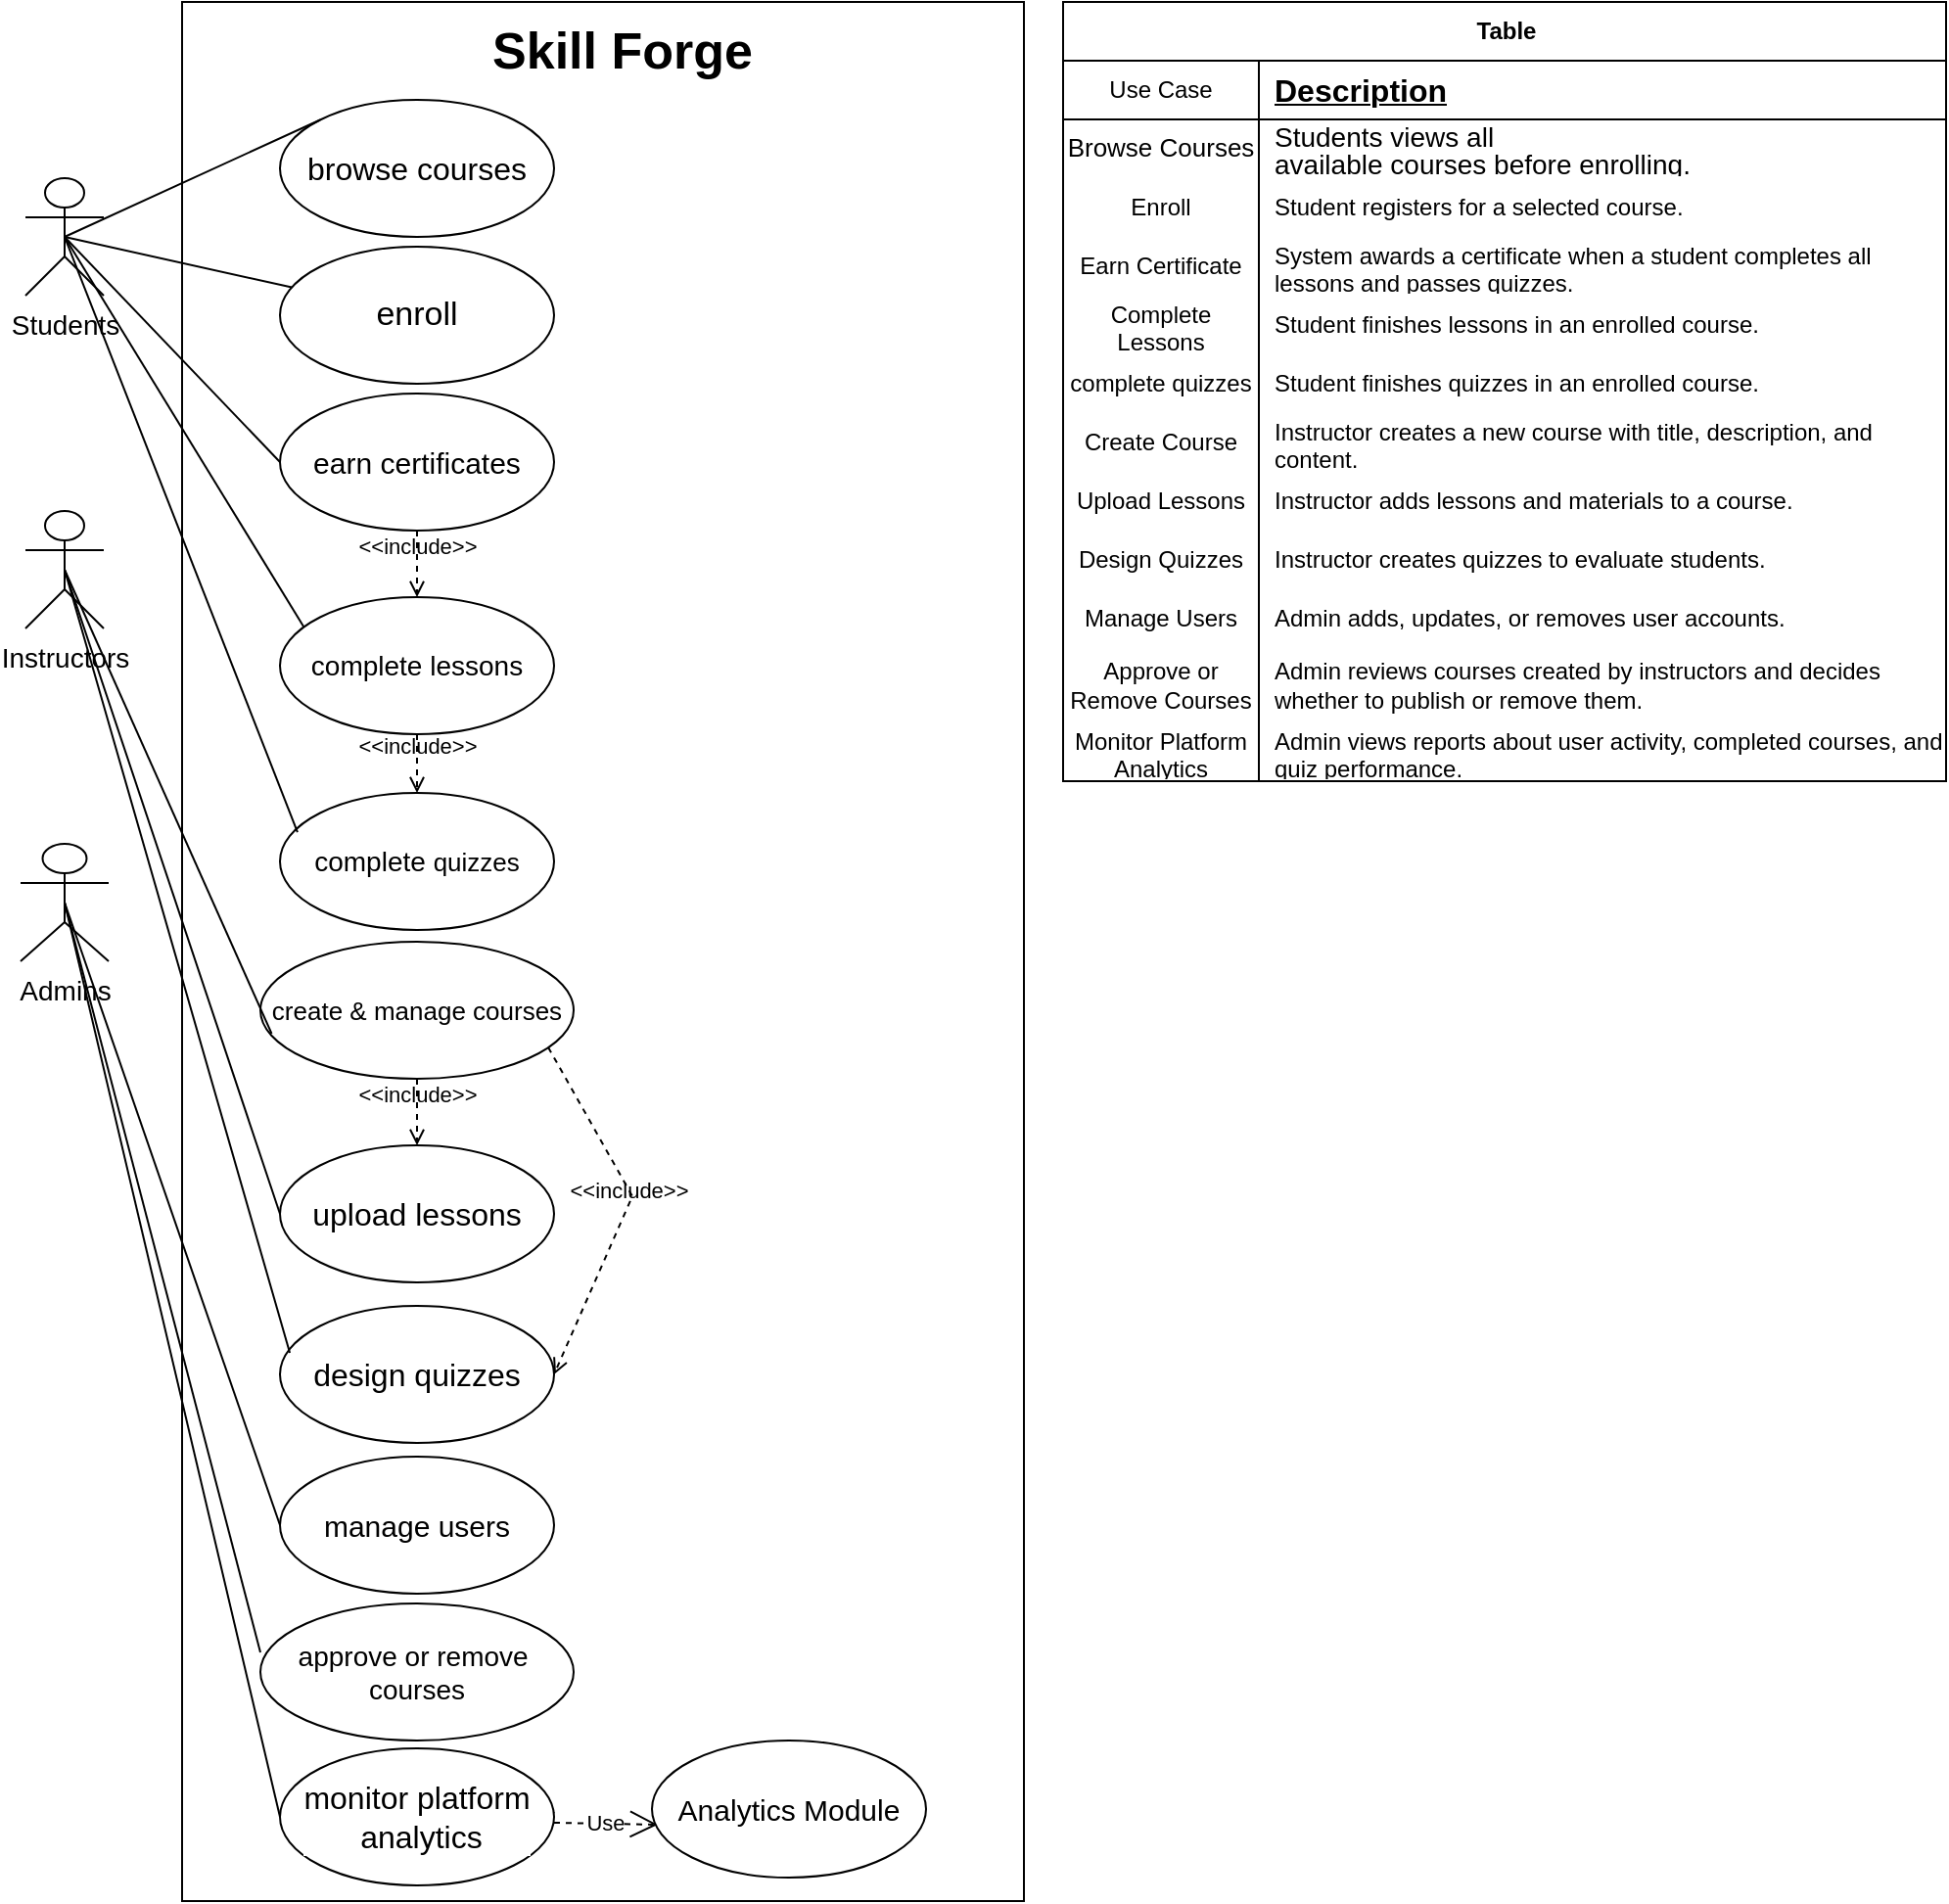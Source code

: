 <mxfile version="28.2.8">
  <diagram name="Page-1" id="Gxm0UhKNNPYb4qAKGL-2">
    <mxGraphModel dx="864" dy="2136" grid="1" gridSize="10" guides="1" tooltips="1" connect="1" arrows="1" fold="1" page="1" pageScale="1" pageWidth="1169" pageHeight="1654" background="#ffffff" math="0" shadow="0">
      <root>
        <mxCell id="0" />
        <mxCell id="1" parent="0" />
        <mxCell id="vk3QnmqRLiSh6UPp8PLl-1" value="&lt;font face=&quot;Helvetica&quot; style=&quot;font-size: 14px;&quot;&gt;Students&lt;/font&gt;" style="shape=umlActor;verticalLabelPosition=bottom;verticalAlign=top;html=1;fontFamily=Times New Roman;noLabel=0;labelBackgroundColor=default;" vertex="1" parent="1">
          <mxGeometry x="70" y="80" width="40" height="60" as="geometry" />
        </mxCell>
        <mxCell id="vk3QnmqRLiSh6UPp8PLl-2" value="&lt;font style=&quot;font-size: 14px;&quot; face=&quot;Helvetica&quot;&gt;Instructors&lt;/font&gt;" style="shape=umlActor;verticalLabelPosition=bottom;verticalAlign=top;html=1;labelBackgroundColor=default;" vertex="1" parent="1">
          <mxGeometry x="70" y="250" width="40" height="60" as="geometry" />
        </mxCell>
        <mxCell id="vk3QnmqRLiSh6UPp8PLl-4" value="" style="whiteSpace=wrap;html=1;labelBackgroundColor=default;fontStyle=1" vertex="1" parent="1">
          <mxGeometry x="150" y="-10" width="430" height="970" as="geometry" />
        </mxCell>
        <mxCell id="vk3QnmqRLiSh6UPp8PLl-13" value="&lt;font style=&quot;font-size: 16px;&quot;&gt;browse courses&lt;/font&gt;" style="ellipse;whiteSpace=wrap;html=1;labelBackgroundColor=default;" vertex="1" parent="1">
          <mxGeometry x="200" y="40" width="140" height="70" as="geometry" />
        </mxCell>
        <mxCell id="vk3QnmqRLiSh6UPp8PLl-14" value="&lt;font style=&quot;font-size: 17px;&quot;&gt;enroll&lt;/font&gt;" style="ellipse;whiteSpace=wrap;html=1;labelBackgroundColor=default;" vertex="1" parent="1">
          <mxGeometry x="200" y="115" width="140" height="70" as="geometry" />
        </mxCell>
        <mxCell id="vk3QnmqRLiSh6UPp8PLl-15" value="&lt;font style=&quot;font-size: 13px;&quot;&gt;create &amp;amp; manage courses&lt;/font&gt;" style="ellipse;whiteSpace=wrap;html=1;labelBackgroundColor=default;" vertex="1" parent="1">
          <mxGeometry x="190" y="470" width="160" height="70" as="geometry" />
        </mxCell>
        <mxCell id="vk3QnmqRLiSh6UPp8PLl-16" value="&lt;font style=&quot;font-size: 16px;&quot;&gt;upload lessons&lt;/font&gt;" style="ellipse;whiteSpace=wrap;html=1;labelBackgroundColor=default;" vertex="1" parent="1">
          <mxGeometry x="200" y="574" width="140" height="70" as="geometry" />
        </mxCell>
        <mxCell id="vk3QnmqRLiSh6UPp8PLl-17" value="&lt;font style=&quot;font-size: 16px;&quot;&gt;design&amp;nbsp;quizzes&lt;/font&gt;" style="ellipse;whiteSpace=wrap;html=1;labelBackgroundColor=default;" vertex="1" parent="1">
          <mxGeometry x="200" y="656" width="140" height="70" as="geometry" />
        </mxCell>
        <mxCell id="vk3QnmqRLiSh6UPp8PLl-20" value="&lt;font style=&quot;font-size: 26px;&quot;&gt;&lt;b style=&quot;&quot;&gt;Skill Forge&lt;/b&gt;&lt;/font&gt;" style="text;html=1;whiteSpace=wrap;strokeColor=none;fillColor=none;align=center;verticalAlign=middle;rounded=0;labelBackgroundColor=default;" vertex="1" parent="1">
          <mxGeometry x="260" width="230" height="30" as="geometry" />
        </mxCell>
        <mxCell id="vk3QnmqRLiSh6UPp8PLl-21" value="&lt;font style=&quot;font-size: 14px;&quot;&gt;Admins&lt;/font&gt;" style="shape=umlActor;verticalLabelPosition=bottom;verticalAlign=top;html=1;outlineConnect=0;labelBackgroundColor=default;" vertex="1" parent="1">
          <mxGeometry x="67.5" y="420" width="45" height="60" as="geometry" />
        </mxCell>
        <mxCell id="vk3QnmqRLiSh6UPp8PLl-24" value="&lt;font style=&quot;font-size: 15px;&quot;&gt;manage users&lt;/font&gt;" style="ellipse;whiteSpace=wrap;html=1;labelBackgroundColor=default;" vertex="1" parent="1">
          <mxGeometry x="200" y="733" width="140" height="70" as="geometry" />
        </mxCell>
        <mxCell id="vk3QnmqRLiSh6UPp8PLl-25" value="&lt;font style=&quot;font-size: 14px;&quot;&gt;approve or remove&amp;nbsp;&lt;/font&gt;&lt;div&gt;&lt;font style=&quot;font-size: 14px;&quot;&gt;courses&lt;/font&gt;&lt;/div&gt;" style="ellipse;whiteSpace=wrap;html=1;labelBackgroundColor=default;" vertex="1" parent="1">
          <mxGeometry x="190" y="808" width="160" height="70" as="geometry" />
        </mxCell>
        <mxCell id="vk3QnmqRLiSh6UPp8PLl-77" style="edgeStyle=orthogonalEdgeStyle;rounded=0;orthogonalLoop=1;jettySize=auto;html=1;exitX=1;exitY=0.5;exitDx=0;exitDy=0;entryX=0.971;entryY=0.343;entryDx=0;entryDy=0;entryPerimeter=0;" edge="1" parent="1" source="vk3QnmqRLiSh6UPp8PLl-26" target="vk3QnmqRLiSh6UPp8PLl-26">
          <mxGeometry relative="1" as="geometry">
            <mxPoint x="340" y="917" as="targetPoint" />
          </mxGeometry>
        </mxCell>
        <mxCell id="vk3QnmqRLiSh6UPp8PLl-26" value="&lt;font style=&quot;font-size: 16px;&quot;&gt;monitor&amp;nbsp;platform&lt;/font&gt;&lt;div&gt;&lt;font style=&quot;font-size: 16px;&quot;&gt;&amp;nbsp;analytics&lt;/font&gt;&lt;/div&gt;" style="ellipse;whiteSpace=wrap;html=1;labelBackgroundColor=default;" vertex="1" parent="1">
          <mxGeometry x="200" y="882" width="140" height="70" as="geometry" />
        </mxCell>
        <mxCell id="vk3QnmqRLiSh6UPp8PLl-29" value="" style="endArrow=none;html=1;rounded=0;labelBackgroundColor=default;entryX=0;entryY=0;entryDx=0;entryDy=0;" edge="1" parent="1" target="vk3QnmqRLiSh6UPp8PLl-13">
          <mxGeometry relative="1" as="geometry">
            <mxPoint x="90" y="110" as="sourcePoint" />
            <mxPoint x="200" y="90" as="targetPoint" />
          </mxGeometry>
        </mxCell>
        <mxCell id="vk3QnmqRLiSh6UPp8PLl-36" value="" style="endArrow=none;html=1;rounded=0;labelBackgroundColor=default;" edge="1" parent="1" source="vk3QnmqRLiSh6UPp8PLl-14">
          <mxGeometry relative="1" as="geometry">
            <mxPoint x="340" y="290" as="sourcePoint" />
            <mxPoint x="90" y="110" as="targetPoint" />
            <Array as="points" />
          </mxGeometry>
        </mxCell>
        <mxCell id="vk3QnmqRLiSh6UPp8PLl-37" value="" style="endArrow=none;html=1;rounded=0;entryX=0.5;entryY=0.5;entryDx=0;entryDy=0;entryPerimeter=0;exitX=0.036;exitY=0.671;exitDx=0;exitDy=0;exitPerimeter=0;labelBackgroundColor=default;" edge="1" parent="1" source="vk3QnmqRLiSh6UPp8PLl-15" target="vk3QnmqRLiSh6UPp8PLl-2">
          <mxGeometry relative="1" as="geometry">
            <mxPoint x="340" y="290" as="sourcePoint" />
            <mxPoint x="500" y="290" as="targetPoint" />
          </mxGeometry>
        </mxCell>
        <mxCell id="vk3QnmqRLiSh6UPp8PLl-38" value="" style="endArrow=none;html=1;rounded=0;entryX=0;entryY=0.5;entryDx=0;entryDy=0;labelBackgroundColor=default;" edge="1" parent="1" target="vk3QnmqRLiSh6UPp8PLl-16">
          <mxGeometry relative="1" as="geometry">
            <mxPoint x="90" y="280" as="sourcePoint" />
            <mxPoint x="500" y="290" as="targetPoint" />
          </mxGeometry>
        </mxCell>
        <mxCell id="vk3QnmqRLiSh6UPp8PLl-39" value="" style="endArrow=none;html=1;rounded=0;entryX=0.036;entryY=0.343;entryDx=0;entryDy=0;entryPerimeter=0;exitX=0.5;exitY=0.5;exitDx=0;exitDy=0;exitPerimeter=0;labelBackgroundColor=default;" edge="1" parent="1" source="vk3QnmqRLiSh6UPp8PLl-2" target="vk3QnmqRLiSh6UPp8PLl-17">
          <mxGeometry relative="1" as="geometry">
            <mxPoint x="340" y="290" as="sourcePoint" />
            <mxPoint x="500" y="290" as="targetPoint" />
          </mxGeometry>
        </mxCell>
        <mxCell id="vk3QnmqRLiSh6UPp8PLl-40" value="" style="endArrow=none;html=1;rounded=0;exitX=0.5;exitY=0.5;exitDx=0;exitDy=0;exitPerimeter=0;labelBackgroundColor=default;entryX=0;entryY=0.5;entryDx=0;entryDy=0;" edge="1" parent="1" source="vk3QnmqRLiSh6UPp8PLl-21" target="vk3QnmqRLiSh6UPp8PLl-24">
          <mxGeometry relative="1" as="geometry">
            <mxPoint x="340" y="490" as="sourcePoint" />
            <mxPoint x="200" y="460" as="targetPoint" />
          </mxGeometry>
        </mxCell>
        <mxCell id="vk3QnmqRLiSh6UPp8PLl-41" value="" style="endArrow=none;html=1;rounded=0;labelBackgroundColor=default;entryX=0;entryY=0.357;entryDx=0;entryDy=0;entryPerimeter=0;" edge="1" parent="1" target="vk3QnmqRLiSh6UPp8PLl-25">
          <mxGeometry relative="1" as="geometry">
            <mxPoint x="90" y="450" as="sourcePoint" />
            <mxPoint x="500" y="490" as="targetPoint" />
          </mxGeometry>
        </mxCell>
        <mxCell id="vk3QnmqRLiSh6UPp8PLl-42" value="" style="endArrow=none;html=1;rounded=0;exitX=0.5;exitY=0.5;exitDx=0;exitDy=0;exitPerimeter=0;entryX=0;entryY=0.5;entryDx=0;entryDy=0;labelBackgroundColor=default;" edge="1" parent="1" source="vk3QnmqRLiSh6UPp8PLl-21" target="vk3QnmqRLiSh6UPp8PLl-26">
          <mxGeometry relative="1" as="geometry">
            <mxPoint x="100" y="450" as="sourcePoint" />
            <mxPoint x="500" y="490" as="targetPoint" />
          </mxGeometry>
        </mxCell>
        <mxCell id="vk3QnmqRLiSh6UPp8PLl-60" value="&lt;span style=&quot;font-size: 15px;&quot;&gt;earn certificates&lt;/span&gt;" style="ellipse;whiteSpace=wrap;html=1;" vertex="1" parent="1">
          <mxGeometry x="200" y="190" width="140" height="70" as="geometry" />
        </mxCell>
        <mxCell id="vk3QnmqRLiSh6UPp8PLl-61" value="" style="endArrow=none;html=1;rounded=0;labelBackgroundColor=default;exitX=0;exitY=0.5;exitDx=0;exitDy=0;" edge="1" parent="1" source="vk3QnmqRLiSh6UPp8PLl-60">
          <mxGeometry relative="1" as="geometry">
            <mxPoint x="227" y="199" as="sourcePoint" />
            <mxPoint x="90" y="110" as="targetPoint" />
            <Array as="points" />
          </mxGeometry>
        </mxCell>
        <mxCell id="vk3QnmqRLiSh6UPp8PLl-64" value="&amp;lt;&amp;lt;include&amp;gt;&amp;gt;" style="html=1;verticalAlign=bottom;labelBackgroundColor=none;endArrow=open;endFill=0;dashed=1;rounded=0;entryX=0.5;entryY=0;entryDx=0;entryDy=0;exitX=0.5;exitY=1;exitDx=0;exitDy=0;" edge="1" parent="1" source="vk3QnmqRLiSh6UPp8PLl-60" target="vk3QnmqRLiSh6UPp8PLl-65">
          <mxGeometry width="160" relative="1" as="geometry">
            <mxPoint x="340" y="230" as="sourcePoint" />
            <mxPoint x="490" y="230" as="targetPoint" />
          </mxGeometry>
        </mxCell>
        <mxCell id="vk3QnmqRLiSh6UPp8PLl-65" value="&lt;font style=&quot;font-size: 14px;&quot;&gt;complete lessons&lt;/font&gt;" style="ellipse;whiteSpace=wrap;html=1;" vertex="1" parent="1">
          <mxGeometry x="200" y="294" width="140" height="70" as="geometry" />
        </mxCell>
        <mxCell id="vk3QnmqRLiSh6UPp8PLl-67" value="&lt;span style=&quot;font-size: 14px;&quot;&gt;complete&amp;nbsp;&lt;/span&gt;&lt;font style=&quot;font-size: 13px;&quot;&gt;quizzes&lt;/font&gt;" style="ellipse;whiteSpace=wrap;html=1;" vertex="1" parent="1">
          <mxGeometry x="200" y="394" width="140" height="70" as="geometry" />
        </mxCell>
        <mxCell id="vk3QnmqRLiSh6UPp8PLl-69" value="&amp;lt;&amp;lt;include&amp;gt;&amp;gt;" style="html=1;verticalAlign=bottom;labelBackgroundColor=none;endArrow=open;endFill=0;dashed=1;rounded=0;entryX=0.5;entryY=0;entryDx=0;entryDy=0;exitX=0.5;exitY=1;exitDx=0;exitDy=0;" edge="1" parent="1" source="vk3QnmqRLiSh6UPp8PLl-65" target="vk3QnmqRLiSh6UPp8PLl-67">
          <mxGeometry width="160" relative="1" as="geometry">
            <mxPoint x="330" y="220" as="sourcePoint" />
            <mxPoint x="490" y="220" as="targetPoint" />
          </mxGeometry>
        </mxCell>
        <mxCell id="vk3QnmqRLiSh6UPp8PLl-70" value="" style="endArrow=none;html=1;rounded=0;entryX=0.086;entryY=0.214;entryDx=0;entryDy=0;entryPerimeter=0;" edge="1" parent="1" target="vk3QnmqRLiSh6UPp8PLl-65">
          <mxGeometry relative="1" as="geometry">
            <mxPoint x="90" y="110" as="sourcePoint" />
            <mxPoint x="200" y="310" as="targetPoint" />
          </mxGeometry>
        </mxCell>
        <mxCell id="vk3QnmqRLiSh6UPp8PLl-71" value="" style="endArrow=none;html=1;rounded=0;entryX=0.064;entryY=0.286;entryDx=0;entryDy=0;entryPerimeter=0;" edge="1" parent="1" target="vk3QnmqRLiSh6UPp8PLl-67">
          <mxGeometry relative="1" as="geometry">
            <mxPoint x="90" y="110" as="sourcePoint" />
            <mxPoint x="490" y="320" as="targetPoint" />
          </mxGeometry>
        </mxCell>
        <mxCell id="vk3QnmqRLiSh6UPp8PLl-72" value="&amp;lt;&amp;lt;include&amp;gt;&amp;gt;" style="html=1;verticalAlign=bottom;labelBackgroundColor=none;endArrow=open;endFill=0;dashed=1;rounded=0;exitX=0.5;exitY=1;exitDx=0;exitDy=0;entryX=0.5;entryY=0;entryDx=0;entryDy=0;" edge="1" parent="1" source="vk3QnmqRLiSh6UPp8PLl-15" target="vk3QnmqRLiSh6UPp8PLl-16">
          <mxGeometry width="160" relative="1" as="geometry">
            <mxPoint x="330" y="470" as="sourcePoint" />
            <mxPoint x="490" y="470" as="targetPoint" />
          </mxGeometry>
        </mxCell>
        <mxCell id="vk3QnmqRLiSh6UPp8PLl-73" value="&amp;lt;&amp;lt;include&amp;gt;&amp;gt;" style="html=1;verticalAlign=bottom;labelBackgroundColor=none;endArrow=open;endFill=0;dashed=1;rounded=0;exitX=0.919;exitY=0.771;exitDx=0;exitDy=0;exitPerimeter=0;entryX=1;entryY=0.5;entryDx=0;entryDy=0;" edge="1" parent="1" source="vk3QnmqRLiSh6UPp8PLl-15" target="vk3QnmqRLiSh6UPp8PLl-17">
          <mxGeometry width="160" relative="1" as="geometry">
            <mxPoint x="330" y="670" as="sourcePoint" />
            <mxPoint x="490" y="670" as="targetPoint" />
            <Array as="points">
              <mxPoint x="380" y="600" />
            </Array>
          </mxGeometry>
        </mxCell>
        <mxCell id="vk3QnmqRLiSh6UPp8PLl-75" value="Use" style="endArrow=open;endSize=12;dashed=1;html=1;rounded=0;entryX=0.021;entryY=0.614;entryDx=0;entryDy=0;strokeWidth=1;entryPerimeter=0;" edge="1" parent="1" target="vk3QnmqRLiSh6UPp8PLl-76">
          <mxGeometry width="160" relative="1" as="geometry">
            <mxPoint x="340" y="920" as="sourcePoint" />
            <mxPoint x="250" y="800" as="targetPoint" />
          </mxGeometry>
        </mxCell>
        <mxCell id="vk3QnmqRLiSh6UPp8PLl-76" value="&lt;font style=&quot;font-size: 15px;&quot;&gt;Analytics Module&lt;/font&gt;" style="ellipse;whiteSpace=wrap;html=1;" vertex="1" parent="1">
          <mxGeometry x="390" y="878" width="140" height="70" as="geometry" />
        </mxCell>
        <mxCell id="vk3QnmqRLiSh6UPp8PLl-126" value="Table" style="shape=table;startSize=30;container=1;collapsible=1;childLayout=tableLayout;fixedRows=1;rowLines=0;fontStyle=1;align=center;resizeLast=1;html=1;" vertex="1" parent="1">
          <mxGeometry x="600" y="-10" width="451" height="398" as="geometry" />
        </mxCell>
        <mxCell id="vk3QnmqRLiSh6UPp8PLl-127" value="" style="shape=tableRow;horizontal=0;startSize=0;swimlaneHead=0;swimlaneBody=0;fillColor=none;collapsible=0;dropTarget=0;points=[[0,0.5],[1,0.5]];portConstraint=eastwest;top=0;left=0;right=0;bottom=1;" vertex="1" parent="vk3QnmqRLiSh6UPp8PLl-126">
          <mxGeometry y="30" width="451" height="30" as="geometry" />
        </mxCell>
        <mxCell id="vk3QnmqRLiSh6UPp8PLl-128" value="&lt;span style=&quot;line-height: 107%; font-family: Aptos, sans-serif; font-weight: normal;&quot;&gt;&lt;font&gt;Use Case&lt;/font&gt;&lt;/span&gt;" style="shape=partialRectangle;connectable=0;fillColor=none;top=0;left=0;bottom=0;right=0;fontStyle=1;overflow=hidden;whiteSpace=wrap;html=1;" vertex="1" parent="vk3QnmqRLiSh6UPp8PLl-127">
          <mxGeometry width="100" height="30" as="geometry">
            <mxRectangle width="100" height="30" as="alternateBounds" />
          </mxGeometry>
        </mxCell>
        <mxCell id="vk3QnmqRLiSh6UPp8PLl-129" value="&lt;span style=&quot;font-size:12.0pt;line-height:107%;&lt;br/&gt;font-family:&amp;quot;Aptos&amp;quot;,sans-serif;mso-ascii-theme-font:minor-latin;mso-fareast-font-family:&lt;br/&gt;Aptos;mso-fareast-theme-font:minor-latin;mso-hansi-theme-font:minor-latin;&lt;br/&gt;mso-bidi-font-family:Arial;mso-bidi-theme-font:minor-bidi;mso-ansi-language:&lt;br/&gt;EN-US;mso-fareast-language:EN-US;mso-bidi-language:AR-SA&quot;&gt;Description&lt;/span&gt;" style="shape=partialRectangle;connectable=0;fillColor=none;top=0;left=0;bottom=0;right=0;align=left;spacingLeft=6;fontStyle=5;overflow=hidden;whiteSpace=wrap;html=1;" vertex="1" parent="vk3QnmqRLiSh6UPp8PLl-127">
          <mxGeometry x="100" width="351" height="30" as="geometry">
            <mxRectangle width="351" height="30" as="alternateBounds" />
          </mxGeometry>
        </mxCell>
        <mxCell id="vk3QnmqRLiSh6UPp8PLl-130" value="" style="shape=tableRow;horizontal=0;startSize=0;swimlaneHead=0;swimlaneBody=0;fillColor=none;collapsible=0;dropTarget=0;points=[[0,0.5],[1,0.5]];portConstraint=eastwest;top=0;left=0;right=0;bottom=0;" vertex="1" parent="vk3QnmqRLiSh6UPp8PLl-126">
          <mxGeometry y="60" width="451" height="30" as="geometry" />
        </mxCell>
        <mxCell id="vk3QnmqRLiSh6UPp8PLl-131" value="&lt;span style=&quot;line-height: 107%; font-family: Aptos, sans-serif;&quot;&gt;&lt;font style=&quot;font-size: 13px;&quot;&gt;Browse Courses&lt;/font&gt;&lt;/span&gt;" style="shape=partialRectangle;connectable=0;fillColor=none;top=0;left=0;bottom=0;right=0;editable=1;overflow=hidden;whiteSpace=wrap;html=1;" vertex="1" parent="vk3QnmqRLiSh6UPp8PLl-130">
          <mxGeometry width="100" height="30" as="geometry">
            <mxRectangle width="100" height="30" as="alternateBounds" />
          </mxGeometry>
        </mxCell>
        <mxCell id="vk3QnmqRLiSh6UPp8PLl-132" value="&lt;span style=&quot;line-height: 107%; font-family: Aptos, sans-serif;&quot;&gt;&lt;font style=&quot;font-size: 14px;&quot;&gt;Students views all&lt;br/&gt;available courses before enrolling.&lt;/font&gt;&lt;/span&gt;" style="shape=partialRectangle;connectable=0;fillColor=none;top=0;left=0;bottom=0;right=0;align=left;spacingLeft=6;overflow=hidden;whiteSpace=wrap;html=1;" vertex="1" parent="vk3QnmqRLiSh6UPp8PLl-130">
          <mxGeometry x="100" width="351" height="30" as="geometry">
            <mxRectangle width="351" height="30" as="alternateBounds" />
          </mxGeometry>
        </mxCell>
        <mxCell id="vk3QnmqRLiSh6UPp8PLl-133" value="" style="shape=tableRow;horizontal=0;startSize=0;swimlaneHead=0;swimlaneBody=0;fillColor=none;collapsible=0;dropTarget=0;points=[[0,0.5],[1,0.5]];portConstraint=eastwest;top=0;left=0;right=0;bottom=0;" vertex="1" parent="vk3QnmqRLiSh6UPp8PLl-126">
          <mxGeometry y="90" width="451" height="30" as="geometry" />
        </mxCell>
        <mxCell id="vk3QnmqRLiSh6UPp8PLl-134" value="Enroll" style="shape=partialRectangle;connectable=0;fillColor=none;top=0;left=0;bottom=0;right=0;editable=1;overflow=hidden;whiteSpace=wrap;html=1;" vertex="1" parent="vk3QnmqRLiSh6UPp8PLl-133">
          <mxGeometry width="100" height="30" as="geometry">
            <mxRectangle width="100" height="30" as="alternateBounds" />
          </mxGeometry>
        </mxCell>
        <mxCell id="vk3QnmqRLiSh6UPp8PLl-135" value="Student registers for a selected course." style="shape=partialRectangle;connectable=0;fillColor=none;top=0;left=0;bottom=0;right=0;align=left;spacingLeft=6;overflow=hidden;whiteSpace=wrap;html=1;" vertex="1" parent="vk3QnmqRLiSh6UPp8PLl-133">
          <mxGeometry x="100" width="351" height="30" as="geometry">
            <mxRectangle width="351" height="30" as="alternateBounds" />
          </mxGeometry>
        </mxCell>
        <mxCell id="vk3QnmqRLiSh6UPp8PLl-136" value="" style="shape=tableRow;horizontal=0;startSize=0;swimlaneHead=0;swimlaneBody=0;fillColor=none;collapsible=0;dropTarget=0;points=[[0,0.5],[1,0.5]];portConstraint=eastwest;top=0;left=0;right=0;bottom=0;" vertex="1" parent="vk3QnmqRLiSh6UPp8PLl-126">
          <mxGeometry y="120" width="451" height="30" as="geometry" />
        </mxCell>
        <mxCell id="vk3QnmqRLiSh6UPp8PLl-137" value="Earn Certificate" style="shape=partialRectangle;connectable=0;fillColor=none;top=0;left=0;bottom=0;right=0;editable=1;overflow=hidden;whiteSpace=wrap;html=1;" vertex="1" parent="vk3QnmqRLiSh6UPp8PLl-136">
          <mxGeometry width="100" height="30" as="geometry">
            <mxRectangle width="100" height="30" as="alternateBounds" />
          </mxGeometry>
        </mxCell>
        <mxCell id="vk3QnmqRLiSh6UPp8PLl-138" value="System awards a certificate when a student completes all lessons and passes quizzes." style="shape=partialRectangle;connectable=0;fillColor=none;top=0;left=0;bottom=0;right=0;align=left;spacingLeft=6;overflow=hidden;whiteSpace=wrap;html=1;" vertex="1" parent="vk3QnmqRLiSh6UPp8PLl-136">
          <mxGeometry x="100" width="351" height="30" as="geometry">
            <mxRectangle width="351" height="30" as="alternateBounds" />
          </mxGeometry>
        </mxCell>
        <mxCell id="vk3QnmqRLiSh6UPp8PLl-139" style="shape=tableRow;horizontal=0;startSize=0;swimlaneHead=0;swimlaneBody=0;fillColor=none;collapsible=0;dropTarget=0;points=[[0,0.5],[1,0.5]];portConstraint=eastwest;top=0;left=0;right=0;bottom=0;" vertex="1" parent="vk3QnmqRLiSh6UPp8PLl-126">
          <mxGeometry y="150" width="451" height="30" as="geometry" />
        </mxCell>
        <mxCell id="vk3QnmqRLiSh6UPp8PLl-140" value="Complete Lessons" style="shape=partialRectangle;connectable=0;fillColor=none;top=0;left=0;bottom=0;right=0;editable=1;overflow=hidden;whiteSpace=wrap;html=1;" vertex="1" parent="vk3QnmqRLiSh6UPp8PLl-139">
          <mxGeometry width="100" height="30" as="geometry">
            <mxRectangle width="100" height="30" as="alternateBounds" />
          </mxGeometry>
        </mxCell>
        <mxCell id="vk3QnmqRLiSh6UPp8PLl-141" value="Student finishes lessons in an enrolled course." style="shape=partialRectangle;connectable=0;fillColor=none;top=0;left=0;bottom=0;right=0;align=left;spacingLeft=6;overflow=hidden;whiteSpace=wrap;html=1;" vertex="1" parent="vk3QnmqRLiSh6UPp8PLl-139">
          <mxGeometry x="100" width="351" height="30" as="geometry">
            <mxRectangle width="351" height="30" as="alternateBounds" />
          </mxGeometry>
        </mxCell>
        <mxCell id="vk3QnmqRLiSh6UPp8PLl-142" style="shape=tableRow;horizontal=0;startSize=0;swimlaneHead=0;swimlaneBody=0;fillColor=none;collapsible=0;dropTarget=0;points=[[0,0.5],[1,0.5]];portConstraint=eastwest;top=0;left=0;right=0;bottom=0;" vertex="1" parent="vk3QnmqRLiSh6UPp8PLl-126">
          <mxGeometry y="180" width="451" height="30" as="geometry" />
        </mxCell>
        <mxCell id="vk3QnmqRLiSh6UPp8PLl-143" value="&lt;font&gt;complete&amp;nbsp;&lt;font style=&quot;&quot;&gt;quizzes&lt;/font&gt;&lt;/font&gt;" style="shape=partialRectangle;connectable=0;fillColor=none;top=0;left=0;bottom=0;right=0;editable=1;overflow=hidden;whiteSpace=wrap;html=1;" vertex="1" parent="vk3QnmqRLiSh6UPp8PLl-142">
          <mxGeometry width="100" height="30" as="geometry">
            <mxRectangle width="100" height="30" as="alternateBounds" />
          </mxGeometry>
        </mxCell>
        <mxCell id="vk3QnmqRLiSh6UPp8PLl-144" value="Student finishes quizzes in an enrolled course." style="shape=partialRectangle;connectable=0;fillColor=none;top=0;left=0;bottom=0;right=0;align=left;spacingLeft=6;overflow=hidden;whiteSpace=wrap;html=1;" vertex="1" parent="vk3QnmqRLiSh6UPp8PLl-142">
          <mxGeometry x="100" width="351" height="30" as="geometry">
            <mxRectangle width="351" height="30" as="alternateBounds" />
          </mxGeometry>
        </mxCell>
        <mxCell id="vk3QnmqRLiSh6UPp8PLl-145" style="shape=tableRow;horizontal=0;startSize=0;swimlaneHead=0;swimlaneBody=0;fillColor=none;collapsible=0;dropTarget=0;points=[[0,0.5],[1,0.5]];portConstraint=eastwest;top=0;left=0;right=0;bottom=0;" vertex="1" parent="vk3QnmqRLiSh6UPp8PLl-126">
          <mxGeometry y="210" width="451" height="30" as="geometry" />
        </mxCell>
        <mxCell id="vk3QnmqRLiSh6UPp8PLl-146" value="Create Course" style="shape=partialRectangle;connectable=0;fillColor=none;top=0;left=0;bottom=0;right=0;editable=1;overflow=hidden;whiteSpace=wrap;html=1;" vertex="1" parent="vk3QnmqRLiSh6UPp8PLl-145">
          <mxGeometry width="100" height="30" as="geometry">
            <mxRectangle width="100" height="30" as="alternateBounds" />
          </mxGeometry>
        </mxCell>
        <mxCell id="vk3QnmqRLiSh6UPp8PLl-147" value="Instructor creates a new course with title, description, and content." style="shape=partialRectangle;connectable=0;fillColor=none;top=0;left=0;bottom=0;right=0;align=left;spacingLeft=6;overflow=hidden;whiteSpace=wrap;html=1;" vertex="1" parent="vk3QnmqRLiSh6UPp8PLl-145">
          <mxGeometry x="100" width="351" height="30" as="geometry">
            <mxRectangle width="351" height="30" as="alternateBounds" />
          </mxGeometry>
        </mxCell>
        <mxCell id="vk3QnmqRLiSh6UPp8PLl-148" style="shape=tableRow;horizontal=0;startSize=0;swimlaneHead=0;swimlaneBody=0;fillColor=none;collapsible=0;dropTarget=0;points=[[0,0.5],[1,0.5]];portConstraint=eastwest;top=0;left=0;right=0;bottom=0;" vertex="1" parent="vk3QnmqRLiSh6UPp8PLl-126">
          <mxGeometry y="240" width="451" height="30" as="geometry" />
        </mxCell>
        <mxCell id="vk3QnmqRLiSh6UPp8PLl-149" value="Upload Lessons" style="shape=partialRectangle;connectable=0;fillColor=none;top=0;left=0;bottom=0;right=0;editable=1;overflow=hidden;whiteSpace=wrap;html=1;" vertex="1" parent="vk3QnmqRLiSh6UPp8PLl-148">
          <mxGeometry width="100" height="30" as="geometry">
            <mxRectangle width="100" height="30" as="alternateBounds" />
          </mxGeometry>
        </mxCell>
        <mxCell id="vk3QnmqRLiSh6UPp8PLl-150" value="Instructor adds lessons and materials to a course." style="shape=partialRectangle;connectable=0;fillColor=none;top=0;left=0;bottom=0;right=0;align=left;spacingLeft=6;overflow=hidden;whiteSpace=wrap;html=1;" vertex="1" parent="vk3QnmqRLiSh6UPp8PLl-148">
          <mxGeometry x="100" width="351" height="30" as="geometry">
            <mxRectangle width="351" height="30" as="alternateBounds" />
          </mxGeometry>
        </mxCell>
        <mxCell id="vk3QnmqRLiSh6UPp8PLl-151" style="shape=tableRow;horizontal=0;startSize=0;swimlaneHead=0;swimlaneBody=0;fillColor=none;collapsible=0;dropTarget=0;points=[[0,0.5],[1,0.5]];portConstraint=eastwest;top=0;left=0;right=0;bottom=0;" vertex="1" parent="vk3QnmqRLiSh6UPp8PLl-126">
          <mxGeometry y="270" width="451" height="30" as="geometry" />
        </mxCell>
        <mxCell id="vk3QnmqRLiSh6UPp8PLl-152" value="Design Quizzes" style="shape=partialRectangle;connectable=0;fillColor=none;top=0;left=0;bottom=0;right=0;editable=1;overflow=hidden;whiteSpace=wrap;html=1;" vertex="1" parent="vk3QnmqRLiSh6UPp8PLl-151">
          <mxGeometry width="100" height="30" as="geometry">
            <mxRectangle width="100" height="30" as="alternateBounds" />
          </mxGeometry>
        </mxCell>
        <mxCell id="vk3QnmqRLiSh6UPp8PLl-153" value="Instructor creates quizzes to evaluate students." style="shape=partialRectangle;connectable=0;fillColor=none;top=0;left=0;bottom=0;right=0;align=left;spacingLeft=6;overflow=hidden;whiteSpace=wrap;html=1;" vertex="1" parent="vk3QnmqRLiSh6UPp8PLl-151">
          <mxGeometry x="100" width="351" height="30" as="geometry">
            <mxRectangle width="351" height="30" as="alternateBounds" />
          </mxGeometry>
        </mxCell>
        <mxCell id="vk3QnmqRLiSh6UPp8PLl-154" style="shape=tableRow;horizontal=0;startSize=0;swimlaneHead=0;swimlaneBody=0;fillColor=none;collapsible=0;dropTarget=0;points=[[0,0.5],[1,0.5]];portConstraint=eastwest;top=0;left=0;right=0;bottom=0;" vertex="1" parent="vk3QnmqRLiSh6UPp8PLl-126">
          <mxGeometry y="300" width="451" height="30" as="geometry" />
        </mxCell>
        <mxCell id="vk3QnmqRLiSh6UPp8PLl-155" value="Manage Users" style="shape=partialRectangle;connectable=0;fillColor=none;top=0;left=0;bottom=0;right=0;editable=1;overflow=hidden;whiteSpace=wrap;html=1;" vertex="1" parent="vk3QnmqRLiSh6UPp8PLl-154">
          <mxGeometry width="100" height="30" as="geometry">
            <mxRectangle width="100" height="30" as="alternateBounds" />
          </mxGeometry>
        </mxCell>
        <mxCell id="vk3QnmqRLiSh6UPp8PLl-156" value="Admin adds, updates, or removes user accounts." style="shape=partialRectangle;connectable=0;fillColor=none;top=0;left=0;bottom=0;right=0;align=left;spacingLeft=6;overflow=hidden;whiteSpace=wrap;html=1;" vertex="1" parent="vk3QnmqRLiSh6UPp8PLl-154">
          <mxGeometry x="100" width="351" height="30" as="geometry">
            <mxRectangle width="351" height="30" as="alternateBounds" />
          </mxGeometry>
        </mxCell>
        <mxCell id="vk3QnmqRLiSh6UPp8PLl-157" style="shape=tableRow;horizontal=0;startSize=0;swimlaneHead=0;swimlaneBody=0;fillColor=none;collapsible=0;dropTarget=0;points=[[0,0.5],[1,0.5]];portConstraint=eastwest;top=0;left=0;right=0;bottom=0;" vertex="1" parent="vk3QnmqRLiSh6UPp8PLl-126">
          <mxGeometry y="330" width="451" height="38" as="geometry" />
        </mxCell>
        <mxCell id="vk3QnmqRLiSh6UPp8PLl-158" value="Approve or Remove Courses" style="shape=partialRectangle;connectable=0;fillColor=none;top=0;left=0;bottom=0;right=0;editable=1;overflow=hidden;whiteSpace=wrap;html=1;" vertex="1" parent="vk3QnmqRLiSh6UPp8PLl-157">
          <mxGeometry width="100" height="38" as="geometry">
            <mxRectangle width="100" height="38" as="alternateBounds" />
          </mxGeometry>
        </mxCell>
        <mxCell id="vk3QnmqRLiSh6UPp8PLl-159" value="Admin reviews courses created by instructors and decides whether to publish or remove them." style="shape=partialRectangle;connectable=0;fillColor=none;top=0;left=0;bottom=0;right=0;align=left;spacingLeft=6;overflow=hidden;whiteSpace=wrap;html=1;" vertex="1" parent="vk3QnmqRLiSh6UPp8PLl-157">
          <mxGeometry x="100" width="351" height="38" as="geometry">
            <mxRectangle width="351" height="38" as="alternateBounds" />
          </mxGeometry>
        </mxCell>
        <mxCell id="vk3QnmqRLiSh6UPp8PLl-160" style="shape=tableRow;horizontal=0;startSize=0;swimlaneHead=0;swimlaneBody=0;fillColor=none;collapsible=0;dropTarget=0;points=[[0,0.5],[1,0.5]];portConstraint=eastwest;top=0;left=0;right=0;bottom=0;" vertex="1" parent="vk3QnmqRLiSh6UPp8PLl-126">
          <mxGeometry y="368" width="451" height="30" as="geometry" />
        </mxCell>
        <mxCell id="vk3QnmqRLiSh6UPp8PLl-161" value="Monitor Platform Analytics" style="shape=partialRectangle;connectable=0;fillColor=none;top=0;left=0;bottom=0;right=0;editable=1;overflow=hidden;whiteSpace=wrap;html=1;" vertex="1" parent="vk3QnmqRLiSh6UPp8PLl-160">
          <mxGeometry width="100" height="30" as="geometry">
            <mxRectangle width="100" height="30" as="alternateBounds" />
          </mxGeometry>
        </mxCell>
        <mxCell id="vk3QnmqRLiSh6UPp8PLl-162" value="Admin views reports about user activity, completed courses, and quiz performance." style="shape=partialRectangle;connectable=0;fillColor=none;top=0;left=0;bottom=0;right=0;align=left;spacingLeft=6;overflow=hidden;whiteSpace=wrap;html=1;" vertex="1" parent="vk3QnmqRLiSh6UPp8PLl-160">
          <mxGeometry x="100" width="351" height="30" as="geometry">
            <mxRectangle width="351" height="30" as="alternateBounds" />
          </mxGeometry>
        </mxCell>
      </root>
    </mxGraphModel>
  </diagram>
</mxfile>
